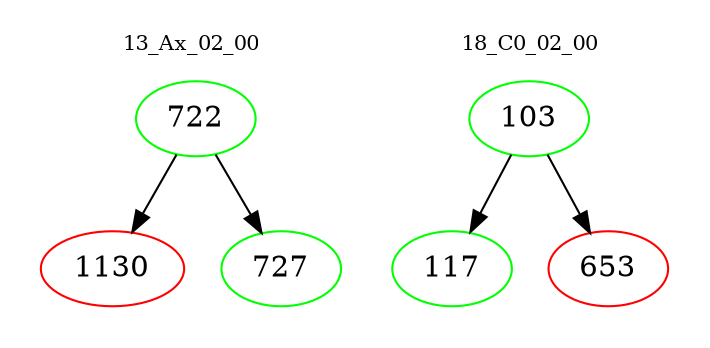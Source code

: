 digraph{
subgraph cluster_0 {
color = white
label = "13_Ax_02_00";
fontsize=10;
T0_722 [label="722", color="green"]
T0_722 -> T0_1130 [color="black"]
T0_1130 [label="1130", color="red"]
T0_722 -> T0_727 [color="black"]
T0_727 [label="727", color="green"]
}
subgraph cluster_1 {
color = white
label = "18_C0_02_00";
fontsize=10;
T1_103 [label="103", color="green"]
T1_103 -> T1_117 [color="black"]
T1_117 [label="117", color="green"]
T1_103 -> T1_653 [color="black"]
T1_653 [label="653", color="red"]
}
}
